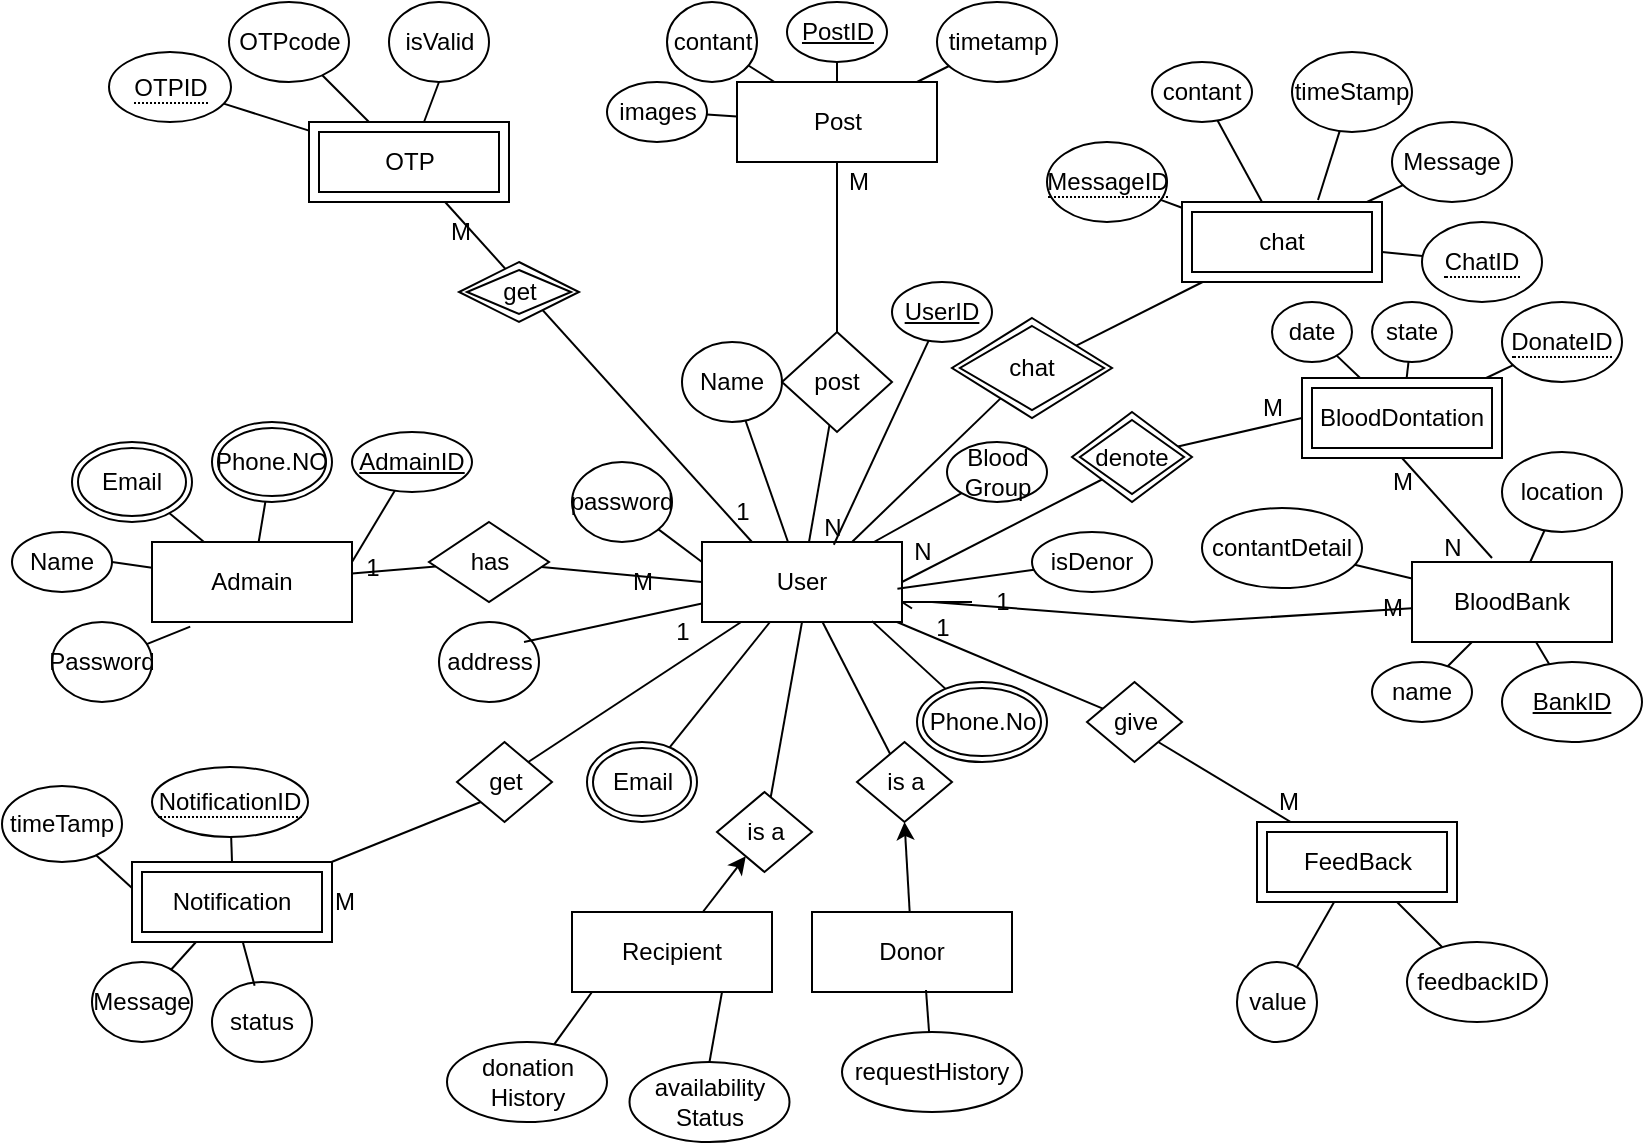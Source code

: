 <mxfile version="24.5.4" type="github">
  <diagram id="R2lEEEUBdFMjLlhIrx00" name="Page-1">
    <mxGraphModel dx="919" dy="446" grid="1" gridSize="10" guides="1" tooltips="1" connect="1" arrows="1" fold="1" page="1" pageScale="1" pageWidth="850" pageHeight="1100" math="0" shadow="0" extFonts="Permanent Marker^https://fonts.googleapis.com/css?family=Permanent+Marker">
      <root>
        <mxCell id="0" />
        <mxCell id="1" parent="0" />
        <mxCell id="QB1D0kBepASb9x_ZZ9DH-1" value="User" style="whiteSpace=wrap;html=1;align=center;" parent="1" vertex="1">
          <mxGeometry x="375" y="570" width="100" height="40" as="geometry" />
        </mxCell>
        <mxCell id="QB1D0kBepASb9x_ZZ9DH-2" value="Admain" style="whiteSpace=wrap;html=1;align=center;" parent="1" vertex="1">
          <mxGeometry x="100" y="570" width="100" height="40" as="geometry" />
        </mxCell>
        <mxCell id="QB1D0kBepASb9x_ZZ9DH-3" value="Donor" style="whiteSpace=wrap;html=1;align=center;" parent="1" vertex="1">
          <mxGeometry x="430" y="755" width="100" height="40" as="geometry" />
        </mxCell>
        <mxCell id="QB1D0kBepASb9x_ZZ9DH-4" value="Recipient" style="whiteSpace=wrap;html=1;align=center;" parent="1" vertex="1">
          <mxGeometry x="310" y="755" width="100" height="40" as="geometry" />
        </mxCell>
        <mxCell id="QB1D0kBepASb9x_ZZ9DH-5" value="OTP" style="shape=ext;margin=3;double=1;whiteSpace=wrap;html=1;align=center;" parent="1" vertex="1">
          <mxGeometry x="178.5" y="360" width="100" height="40" as="geometry" />
        </mxCell>
        <mxCell id="QB1D0kBepASb9x_ZZ9DH-7" value="Post" style="whiteSpace=wrap;html=1;align=center;" parent="1" vertex="1">
          <mxGeometry x="392.5" y="340" width="100" height="40" as="geometry" />
        </mxCell>
        <mxCell id="QB1D0kBepASb9x_ZZ9DH-8" value="BloodDontation" style="shape=ext;margin=3;double=1;whiteSpace=wrap;html=1;align=center;" parent="1" vertex="1">
          <mxGeometry x="675" y="488" width="100" height="40" as="geometry" />
        </mxCell>
        <mxCell id="QB1D0kBepASb9x_ZZ9DH-9" value="BloodBank" style="whiteSpace=wrap;html=1;align=center;" parent="1" vertex="1">
          <mxGeometry x="730" y="580" width="100" height="40" as="geometry" />
        </mxCell>
        <mxCell id="QB1D0kBepASb9x_ZZ9DH-12" value="UserID" style="ellipse;whiteSpace=wrap;html=1;align=center;fontStyle=4;" parent="1" vertex="1">
          <mxGeometry x="470" y="440" width="50" height="30" as="geometry" />
        </mxCell>
        <mxCell id="QB1D0kBepASb9x_ZZ9DH-13" value="address" style="ellipse;whiteSpace=wrap;html=1;align=center;" parent="1" vertex="1">
          <mxGeometry x="243.5" y="610" width="50" height="40" as="geometry" />
        </mxCell>
        <mxCell id="QB1D0kBepASb9x_ZZ9DH-14" value="password" style="ellipse;whiteSpace=wrap;html=1;align=center;" parent="1" vertex="1">
          <mxGeometry x="310" y="530" width="50" height="40" as="geometry" />
        </mxCell>
        <mxCell id="QB1D0kBepASb9x_ZZ9DH-15" value="Name" style="ellipse;whiteSpace=wrap;html=1;align=center;" parent="1" vertex="1">
          <mxGeometry x="365" y="470" width="50" height="40" as="geometry" />
        </mxCell>
        <mxCell id="QB1D0kBepASb9x_ZZ9DH-16" value="Phone.No" style="ellipse;shape=doubleEllipse;margin=3;whiteSpace=wrap;html=1;align=center;" parent="1" vertex="1">
          <mxGeometry x="482.5" y="640" width="65" height="40" as="geometry" />
        </mxCell>
        <mxCell id="QB1D0kBepASb9x_ZZ9DH-17" value="Email" style="ellipse;shape=doubleEllipse;margin=3;whiteSpace=wrap;html=1;align=center;" parent="1" vertex="1">
          <mxGeometry x="317.5" y="670" width="55" height="40" as="geometry" />
        </mxCell>
        <mxCell id="QB1D0kBepASb9x_ZZ9DH-18" value="isDenor" style="ellipse;whiteSpace=wrap;html=1;align=center;" parent="1" vertex="1">
          <mxGeometry x="540" y="565" width="60" height="30" as="geometry" />
        </mxCell>
        <mxCell id="QB1D0kBepASb9x_ZZ9DH-19" value="Blood&lt;br&gt;Group" style="ellipse;whiteSpace=wrap;html=1;align=center;" parent="1" vertex="1">
          <mxGeometry x="497.5" y="520" width="50" height="30" as="geometry" />
        </mxCell>
        <mxCell id="QB1D0kBepASb9x_ZZ9DH-20" value="has" style="shape=rhombus;perimeter=rhombusPerimeter;whiteSpace=wrap;html=1;align=center;" parent="1" vertex="1">
          <mxGeometry x="238.5" y="560" width="60" height="40" as="geometry" />
        </mxCell>
        <mxCell id="QB1D0kBepASb9x_ZZ9DH-21" value="" style="endArrow=none;html=1;rounded=0;entryX=0;entryY=0.5;entryDx=0;entryDy=0;" parent="1" source="QB1D0kBepASb9x_ZZ9DH-20" target="QB1D0kBepASb9x_ZZ9DH-1" edge="1">
          <mxGeometry relative="1" as="geometry">
            <mxPoint x="370" y="580" as="sourcePoint" />
            <mxPoint x="530" y="580" as="targetPoint" />
          </mxGeometry>
        </mxCell>
        <mxCell id="QB1D0kBepASb9x_ZZ9DH-22" value="" style="endArrow=none;html=1;rounded=0;" parent="1" source="QB1D0kBepASb9x_ZZ9DH-2" target="QB1D0kBepASb9x_ZZ9DH-20" edge="1">
          <mxGeometry relative="1" as="geometry">
            <mxPoint x="370" y="580" as="sourcePoint" />
            <mxPoint x="530" y="580" as="targetPoint" />
          </mxGeometry>
        </mxCell>
        <mxCell id="QB1D0kBepASb9x_ZZ9DH-23" value="" style="endArrow=none;html=1;rounded=0;entryX=0.25;entryY=0;entryDx=0;entryDy=0;" parent="1" source="QB1D0kBepASb9x_ZZ9DH-5" target="QB1D0kBepASb9x_ZZ9DH-1" edge="1">
          <mxGeometry relative="1" as="geometry">
            <mxPoint x="370" y="580" as="sourcePoint" />
            <mxPoint x="530" y="580" as="targetPoint" />
          </mxGeometry>
        </mxCell>
        <mxCell id="QB1D0kBepASb9x_ZZ9DH-24" value="" style="endArrow=none;html=1;rounded=0;" parent="1" source="QB1D0kBepASb9x_ZZ9DH-57" target="QB1D0kBepASb9x_ZZ9DH-7" edge="1">
          <mxGeometry relative="1" as="geometry">
            <mxPoint x="370" y="580" as="sourcePoint" />
            <mxPoint x="530" y="580" as="targetPoint" />
          </mxGeometry>
        </mxCell>
        <mxCell id="QB1D0kBepASb9x_ZZ9DH-25" value="" style="endArrow=none;html=1;rounded=0;" parent="1" source="EV8ZqtbG6k8P1l08Tk5u-41" target="EV8ZqtbG6k8P1l08Tk5u-40" edge="1">
          <mxGeometry relative="1" as="geometry">
            <mxPoint x="538.333" y="486.667" as="sourcePoint" />
            <mxPoint x="610" y="425" as="targetPoint" />
          </mxGeometry>
        </mxCell>
        <mxCell id="QB1D0kBepASb9x_ZZ9DH-26" value="" style="endArrow=none;html=1;rounded=0;entryX=1;entryY=0.5;entryDx=0;entryDy=0;exitX=0;exitY=1;exitDx=0;exitDy=0;" parent="1" source="EV8ZqtbG6k8P1l08Tk5u-15" target="QB1D0kBepASb9x_ZZ9DH-1" edge="1">
          <mxGeometry relative="1" as="geometry">
            <mxPoint x="370" y="580" as="sourcePoint" />
            <mxPoint x="530" y="580" as="targetPoint" />
          </mxGeometry>
        </mxCell>
        <mxCell id="QB1D0kBepASb9x_ZZ9DH-38" value="" style="endArrow=none;html=1;rounded=0;entryX=0;entryY=0.25;entryDx=0;entryDy=0;" parent="1" source="QB1D0kBepASb9x_ZZ9DH-14" target="QB1D0kBepASb9x_ZZ9DH-1" edge="1">
          <mxGeometry relative="1" as="geometry">
            <mxPoint x="80" y="510" as="sourcePoint" />
            <mxPoint x="240" y="510" as="targetPoint" />
          </mxGeometry>
        </mxCell>
        <mxCell id="QB1D0kBepASb9x_ZZ9DH-39" value="" style="endArrow=none;html=1;rounded=0;" parent="1" source="QB1D0kBepASb9x_ZZ9DH-1" target="QB1D0kBepASb9x_ZZ9DH-15" edge="1">
          <mxGeometry relative="1" as="geometry">
            <mxPoint x="370" y="580" as="sourcePoint" />
            <mxPoint x="530" y="580" as="targetPoint" />
          </mxGeometry>
        </mxCell>
        <mxCell id="QB1D0kBepASb9x_ZZ9DH-40" value="" style="endArrow=none;html=1;rounded=0;exitX=0.659;exitY=0.034;exitDx=0;exitDy=0;exitPerimeter=0;" parent="1" source="QB1D0kBepASb9x_ZZ9DH-1" target="QB1D0kBepASb9x_ZZ9DH-12" edge="1">
          <mxGeometry relative="1" as="geometry">
            <mxPoint x="370" y="580" as="sourcePoint" />
            <mxPoint x="530" y="580" as="targetPoint" />
          </mxGeometry>
        </mxCell>
        <mxCell id="QB1D0kBepASb9x_ZZ9DH-41" value="" style="endArrow=none;html=1;rounded=0;entryX=0.977;entryY=0.583;entryDx=0;entryDy=0;entryPerimeter=0;" parent="1" source="QB1D0kBepASb9x_ZZ9DH-18" target="QB1D0kBepASb9x_ZZ9DH-1" edge="1">
          <mxGeometry relative="1" as="geometry">
            <mxPoint x="370" y="580" as="sourcePoint" />
            <mxPoint x="530" y="580" as="targetPoint" />
          </mxGeometry>
        </mxCell>
        <mxCell id="QB1D0kBepASb9x_ZZ9DH-42" value="" style="endArrow=none;html=1;rounded=0;entryX=0.85;entryY=0.989;entryDx=0;entryDy=0;entryPerimeter=0;" parent="1" source="QB1D0kBepASb9x_ZZ9DH-16" target="QB1D0kBepASb9x_ZZ9DH-1" edge="1">
          <mxGeometry relative="1" as="geometry">
            <mxPoint x="370" y="580" as="sourcePoint" />
            <mxPoint x="530" y="580" as="targetPoint" />
          </mxGeometry>
        </mxCell>
        <mxCell id="QB1D0kBepASb9x_ZZ9DH-44" value="" style="endArrow=none;html=1;rounded=0;" parent="1" source="QB1D0kBepASb9x_ZZ9DH-1" target="QB1D0kBepASb9x_ZZ9DH-17" edge="1">
          <mxGeometry relative="1" as="geometry">
            <mxPoint x="370" y="580" as="sourcePoint" />
            <mxPoint x="530" y="580" as="targetPoint" />
          </mxGeometry>
        </mxCell>
        <mxCell id="QB1D0kBepASb9x_ZZ9DH-45" value="" style="endArrow=none;html=1;rounded=0;" parent="1" source="QB1D0kBepASb9x_ZZ9DH-1" edge="1">
          <mxGeometry relative="1" as="geometry">
            <mxPoint x="370" y="580" as="sourcePoint" />
            <mxPoint x="286" y="620" as="targetPoint" />
          </mxGeometry>
        </mxCell>
        <mxCell id="QB1D0kBepASb9x_ZZ9DH-46" value="Phone.NO" style="ellipse;shape=doubleEllipse;margin=3;whiteSpace=wrap;html=1;align=center;" parent="1" vertex="1">
          <mxGeometry x="130" y="510" width="60" height="40" as="geometry" />
        </mxCell>
        <mxCell id="QB1D0kBepASb9x_ZZ9DH-47" value="Email" style="ellipse;shape=doubleEllipse;margin=3;whiteSpace=wrap;html=1;align=center;" parent="1" vertex="1">
          <mxGeometry x="60" y="520" width="60" height="40" as="geometry" />
        </mxCell>
        <mxCell id="QB1D0kBepASb9x_ZZ9DH-48" value="" style="endArrow=none;html=1;rounded=0;" parent="1" source="QB1D0kBepASb9x_ZZ9DH-2" target="QB1D0kBepASb9x_ZZ9DH-47" edge="1">
          <mxGeometry relative="1" as="geometry">
            <mxPoint x="370" y="580" as="sourcePoint" />
            <mxPoint x="530" y="580" as="targetPoint" />
          </mxGeometry>
        </mxCell>
        <mxCell id="QB1D0kBepASb9x_ZZ9DH-49" value="" style="endArrow=none;html=1;rounded=0;" parent="1" source="QB1D0kBepASb9x_ZZ9DH-2" target="QB1D0kBepASb9x_ZZ9DH-46" edge="1">
          <mxGeometry relative="1" as="geometry">
            <mxPoint x="370" y="580" as="sourcePoint" />
            <mxPoint x="530" y="580" as="targetPoint" />
          </mxGeometry>
        </mxCell>
        <mxCell id="QB1D0kBepASb9x_ZZ9DH-50" value="AdmainID" style="ellipse;whiteSpace=wrap;html=1;align=center;fontStyle=4;" parent="1" vertex="1">
          <mxGeometry x="200" y="515" width="60" height="30" as="geometry" />
        </mxCell>
        <mxCell id="QB1D0kBepASb9x_ZZ9DH-51" value="" style="endArrow=none;html=1;rounded=0;exitX=1;exitY=0.25;exitDx=0;exitDy=0;" parent="1" source="QB1D0kBepASb9x_ZZ9DH-2" target="QB1D0kBepASb9x_ZZ9DH-50" edge="1">
          <mxGeometry relative="1" as="geometry">
            <mxPoint x="370" y="580" as="sourcePoint" />
            <mxPoint x="530" y="580" as="targetPoint" />
          </mxGeometry>
        </mxCell>
        <mxCell id="QB1D0kBepASb9x_ZZ9DH-52" value="Password" style="ellipse;whiteSpace=wrap;html=1;align=center;" parent="1" vertex="1">
          <mxGeometry x="50" y="610" width="50" height="40" as="geometry" />
        </mxCell>
        <mxCell id="QB1D0kBepASb9x_ZZ9DH-53" value="Name" style="ellipse;whiteSpace=wrap;html=1;align=center;" parent="1" vertex="1">
          <mxGeometry x="30" y="565" width="50" height="30" as="geometry" />
        </mxCell>
        <mxCell id="QB1D0kBepASb9x_ZZ9DH-55" value="" style="endArrow=none;html=1;rounded=0;" parent="1" source="QB1D0kBepASb9x_ZZ9DH-2" edge="1">
          <mxGeometry relative="1" as="geometry">
            <mxPoint x="370" y="580" as="sourcePoint" />
            <mxPoint x="80" y="580" as="targetPoint" />
          </mxGeometry>
        </mxCell>
        <mxCell id="QB1D0kBepASb9x_ZZ9DH-56" value="" style="endArrow=none;html=1;rounded=0;exitX=0.191;exitY=1.057;exitDx=0;exitDy=0;exitPerimeter=0;" parent="1" source="QB1D0kBepASb9x_ZZ9DH-2" target="QB1D0kBepASb9x_ZZ9DH-52" edge="1">
          <mxGeometry relative="1" as="geometry">
            <mxPoint x="370" y="580" as="sourcePoint" />
            <mxPoint x="530" y="580" as="targetPoint" />
          </mxGeometry>
        </mxCell>
        <mxCell id="QB1D0kBepASb9x_ZZ9DH-59" value="1" style="text;html=1;align=center;verticalAlign=middle;resizable=0;points=[];autosize=1;strokeColor=none;fillColor=none;" parent="1" vertex="1">
          <mxGeometry x="195" y="568" width="30" height="30" as="geometry" />
        </mxCell>
        <mxCell id="QB1D0kBepASb9x_ZZ9DH-60" value="M" style="text;html=1;align=center;verticalAlign=middle;resizable=0;points=[];autosize=1;strokeColor=none;fillColor=none;" parent="1" vertex="1">
          <mxGeometry x="330" y="575" width="30" height="30" as="geometry" />
        </mxCell>
        <mxCell id="QB1D0kBepASb9x_ZZ9DH-62" value="1" style="text;html=1;align=center;verticalAlign=middle;resizable=0;points=[];autosize=1;strokeColor=none;fillColor=none;" parent="1" vertex="1">
          <mxGeometry x="380" y="540" width="30" height="30" as="geometry" />
        </mxCell>
        <mxCell id="QB1D0kBepASb9x_ZZ9DH-63" value="" style="endArrow=none;html=1;rounded=0;entryX=0.25;entryY=0;entryDx=0;entryDy=0;" parent="1" source="QB1D0kBepASb9x_ZZ9DH-5" target="QB1D0kBepASb9x_ZZ9DH-61" edge="1">
          <mxGeometry relative="1" as="geometry">
            <mxPoint x="245.5" y="400" as="sourcePoint" />
            <mxPoint x="358.5" y="530" as="targetPoint" />
          </mxGeometry>
        </mxCell>
        <mxCell id="QB1D0kBepASb9x_ZZ9DH-61" value="M" style="text;html=1;align=center;verticalAlign=middle;resizable=0;points=[];autosize=1;strokeColor=none;fillColor=none;" parent="1" vertex="1">
          <mxGeometry x="238.5" y="400" width="30" height="30" as="geometry" />
        </mxCell>
        <mxCell id="QB1D0kBepASb9x_ZZ9DH-64" value="isValid" style="ellipse;whiteSpace=wrap;html=1;align=center;" parent="1" vertex="1">
          <mxGeometry x="218.5" y="300" width="50" height="40" as="geometry" />
        </mxCell>
        <mxCell id="QB1D0kBepASb9x_ZZ9DH-65" value="OTPcode" style="ellipse;whiteSpace=wrap;html=1;align=center;" parent="1" vertex="1">
          <mxGeometry x="138.5" y="300" width="60" height="40" as="geometry" />
        </mxCell>
        <mxCell id="QB1D0kBepASb9x_ZZ9DH-66" value="" style="endArrow=none;html=1;rounded=0;exitX=0.5;exitY=1;exitDx=0;exitDy=0;" parent="1" source="QB1D0kBepASb9x_ZZ9DH-64" target="QB1D0kBepASb9x_ZZ9DH-5" edge="1">
          <mxGeometry relative="1" as="geometry">
            <mxPoint x="198.5" y="460" as="sourcePoint" />
            <mxPoint x="358.5" y="460" as="targetPoint" />
          </mxGeometry>
        </mxCell>
        <mxCell id="QB1D0kBepASb9x_ZZ9DH-67" value="" style="endArrow=none;html=1;rounded=0;" parent="1" source="QB1D0kBepASb9x_ZZ9DH-65" target="QB1D0kBepASb9x_ZZ9DH-5" edge="1">
          <mxGeometry relative="1" as="geometry">
            <mxPoint x="198.5" y="460" as="sourcePoint" />
            <mxPoint x="358.5" y="460" as="targetPoint" />
          </mxGeometry>
        </mxCell>
        <mxCell id="QB1D0kBepASb9x_ZZ9DH-69" value="" style="endArrow=none;html=1;rounded=0;" parent="1" source="EV8ZqtbG6k8P1l08Tk5u-43" target="QB1D0kBepASb9x_ZZ9DH-5" edge="1">
          <mxGeometry relative="1" as="geometry">
            <mxPoint x="158.404" y="376.196" as="sourcePoint" />
            <mxPoint x="358.5" y="460" as="targetPoint" />
          </mxGeometry>
        </mxCell>
        <mxCell id="EV8ZqtbG6k8P1l08Tk5u-1" value="images" style="ellipse;whiteSpace=wrap;html=1;align=center;" parent="1" vertex="1">
          <mxGeometry x="327.5" y="340" width="50" height="30" as="geometry" />
        </mxCell>
        <mxCell id="EV8ZqtbG6k8P1l08Tk5u-2" value="timetamp" style="ellipse;whiteSpace=wrap;html=1;align=center;" parent="1" vertex="1">
          <mxGeometry x="492.5" y="300" width="60" height="40" as="geometry" />
        </mxCell>
        <mxCell id="EV8ZqtbG6k8P1l08Tk5u-3" value="contant" style="ellipse;whiteSpace=wrap;html=1;align=center;" parent="1" vertex="1">
          <mxGeometry x="357.5" y="300" width="45" height="40" as="geometry" />
        </mxCell>
        <mxCell id="EV8ZqtbG6k8P1l08Tk5u-4" value="PostID" style="ellipse;whiteSpace=wrap;html=1;align=center;fontStyle=4;" parent="1" vertex="1">
          <mxGeometry x="417.5" y="300" width="50" height="30" as="geometry" />
        </mxCell>
        <mxCell id="EV8ZqtbG6k8P1l08Tk5u-5" value="get" style="shape=rhombus;double=1;perimeter=rhombusPerimeter;whiteSpace=wrap;html=1;align=center;" parent="1" vertex="1">
          <mxGeometry x="253.5" y="430" width="60" height="30" as="geometry" />
        </mxCell>
        <mxCell id="EV8ZqtbG6k8P1l08Tk5u-6" value="" style="endArrow=none;html=1;rounded=0;" parent="1" source="QB1D0kBepASb9x_ZZ9DH-1" target="QB1D0kBepASb9x_ZZ9DH-57" edge="1">
          <mxGeometry relative="1" as="geometry">
            <mxPoint x="429" y="570" as="sourcePoint" />
            <mxPoint x="456" y="430" as="targetPoint" />
          </mxGeometry>
        </mxCell>
        <mxCell id="QB1D0kBepASb9x_ZZ9DH-57" value="post" style="shape=rhombus;perimeter=rhombusPerimeter;whiteSpace=wrap;html=1;align=center;" parent="1" vertex="1">
          <mxGeometry x="415" y="465" width="55" height="50" as="geometry" />
        </mxCell>
        <mxCell id="EV8ZqtbG6k8P1l08Tk5u-7" value="N" style="text;html=1;align=center;verticalAlign=middle;resizable=0;points=[];autosize=1;strokeColor=none;fillColor=none;" parent="1" vertex="1">
          <mxGeometry x="425" y="548" width="30" height="30" as="geometry" />
        </mxCell>
        <mxCell id="EV8ZqtbG6k8P1l08Tk5u-9" value="M" style="text;html=1;align=center;verticalAlign=middle;resizable=0;points=[];autosize=1;strokeColor=none;fillColor=none;" parent="1" vertex="1">
          <mxGeometry x="437.5" y="375" width="30" height="30" as="geometry" />
        </mxCell>
        <mxCell id="EV8ZqtbG6k8P1l08Tk5u-10" value="" style="endArrow=none;html=1;rounded=0;" parent="1" target="QB1D0kBepASb9x_ZZ9DH-7" edge="1" source="EV8ZqtbG6k8P1l08Tk5u-2">
          <mxGeometry relative="1" as="geometry">
            <mxPoint x="497.5" y="330" as="sourcePoint" />
            <mxPoint x="477.5" y="500" as="targetPoint" />
          </mxGeometry>
        </mxCell>
        <mxCell id="EV8ZqtbG6k8P1l08Tk5u-11" value="" style="endArrow=none;html=1;rounded=0;" parent="1" source="EV8ZqtbG6k8P1l08Tk5u-4" target="QB1D0kBepASb9x_ZZ9DH-7" edge="1">
          <mxGeometry relative="1" as="geometry">
            <mxPoint x="427.5" y="425" as="sourcePoint" />
            <mxPoint x="587.5" y="425" as="targetPoint" />
          </mxGeometry>
        </mxCell>
        <mxCell id="EV8ZqtbG6k8P1l08Tk5u-12" value="" style="endArrow=none;html=1;rounded=0;" parent="1" source="EV8ZqtbG6k8P1l08Tk5u-3" target="QB1D0kBepASb9x_ZZ9DH-7" edge="1">
          <mxGeometry relative="1" as="geometry">
            <mxPoint x="317.5" y="500" as="sourcePoint" />
            <mxPoint x="477.5" y="500" as="targetPoint" />
          </mxGeometry>
        </mxCell>
        <mxCell id="EV8ZqtbG6k8P1l08Tk5u-13" value="" style="endArrow=none;html=1;rounded=0;" parent="1" source="EV8ZqtbG6k8P1l08Tk5u-1" target="QB1D0kBepASb9x_ZZ9DH-7" edge="1">
          <mxGeometry relative="1" as="geometry">
            <mxPoint x="317.5" y="500" as="sourcePoint" />
            <mxPoint x="477.5" y="500" as="targetPoint" />
          </mxGeometry>
        </mxCell>
        <mxCell id="EV8ZqtbG6k8P1l08Tk5u-17" value="" style="endArrow=none;html=1;rounded=0;exitX=0;exitY=0.5;exitDx=0;exitDy=0;" parent="1" source="QB1D0kBepASb9x_ZZ9DH-8" target="EV8ZqtbG6k8P1l08Tk5u-15" edge="1">
          <mxGeometry relative="1" as="geometry">
            <mxPoint x="670" y="510" as="sourcePoint" />
            <mxPoint x="620" y="530" as="targetPoint" />
          </mxGeometry>
        </mxCell>
        <mxCell id="EV8ZqtbG6k8P1l08Tk5u-15" value="denote" style="shape=rhombus;double=1;perimeter=rhombusPerimeter;whiteSpace=wrap;html=1;align=center;" parent="1" vertex="1">
          <mxGeometry x="560" y="505" width="60" height="45" as="geometry" />
        </mxCell>
        <mxCell id="EV8ZqtbG6k8P1l08Tk5u-18" value="N" style="text;html=1;align=center;verticalAlign=middle;resizable=0;points=[];autosize=1;strokeColor=none;fillColor=none;" parent="1" vertex="1">
          <mxGeometry x="470" y="560" width="30" height="30" as="geometry" />
        </mxCell>
        <mxCell id="EV8ZqtbG6k8P1l08Tk5u-19" value="M" style="text;html=1;align=center;verticalAlign=middle;resizable=0;points=[];autosize=1;strokeColor=none;fillColor=none;" parent="1" vertex="1">
          <mxGeometry x="645" y="488" width="30" height="30" as="geometry" />
        </mxCell>
        <mxCell id="EV8ZqtbG6k8P1l08Tk5u-25" value="" style="endArrow=none;html=1;rounded=0;entryX=0.5;entryY=1;entryDx=0;entryDy=0;exitX=0.4;exitY=-0.05;exitDx=0;exitDy=0;exitPerimeter=0;" parent="1" source="QB1D0kBepASb9x_ZZ9DH-9" target="QB1D0kBepASb9x_ZZ9DH-8" edge="1">
          <mxGeometry relative="1" as="geometry">
            <mxPoint x="340" y="570" as="sourcePoint" />
            <mxPoint x="500" y="570" as="targetPoint" />
          </mxGeometry>
        </mxCell>
        <mxCell id="EV8ZqtbG6k8P1l08Tk5u-29" value="M" style="text;html=1;align=center;verticalAlign=middle;resizable=0;points=[];autosize=1;strokeColor=none;fillColor=none;" parent="1" vertex="1">
          <mxGeometry x="710" y="525" width="30" height="30" as="geometry" />
        </mxCell>
        <mxCell id="EV8ZqtbG6k8P1l08Tk5u-30" value="N" style="text;html=1;align=center;verticalAlign=middle;resizable=0;points=[];autosize=1;strokeColor=none;fillColor=none;" parent="1" vertex="1">
          <mxGeometry x="735" y="558" width="30" height="30" as="geometry" />
        </mxCell>
        <mxCell id="EV8ZqtbG6k8P1l08Tk5u-34" value="Message" style="ellipse;whiteSpace=wrap;html=1;align=center;" parent="1" vertex="1">
          <mxGeometry x="720" y="360" width="60" height="40" as="geometry" />
        </mxCell>
        <mxCell id="EV8ZqtbG6k8P1l08Tk5u-35" value="timeStamp" style="ellipse;whiteSpace=wrap;html=1;align=center;" parent="1" vertex="1">
          <mxGeometry x="670" y="325" width="60" height="40" as="geometry" />
        </mxCell>
        <mxCell id="EV8ZqtbG6k8P1l08Tk5u-36" value="contant" style="ellipse;whiteSpace=wrap;html=1;align=center;" parent="1" vertex="1">
          <mxGeometry x="600" y="330" width="50" height="30" as="geometry" />
        </mxCell>
        <mxCell id="EV8ZqtbG6k8P1l08Tk5u-39" value="" style="endArrow=none;html=1;rounded=0;exitX=0.75;exitY=0;exitDx=0;exitDy=0;" parent="1" source="QB1D0kBepASb9x_ZZ9DH-1" target="EV8ZqtbG6k8P1l08Tk5u-41" edge="1">
          <mxGeometry relative="1" as="geometry">
            <mxPoint x="450" y="570" as="sourcePoint" />
            <mxPoint x="498.333" y="506.667" as="targetPoint" />
          </mxGeometry>
        </mxCell>
        <mxCell id="EV8ZqtbG6k8P1l08Tk5u-40" value="chat" style="shape=ext;margin=3;double=1;whiteSpace=wrap;html=1;align=center;" parent="1" vertex="1">
          <mxGeometry x="615" y="400" width="100" height="40" as="geometry" />
        </mxCell>
        <mxCell id="EV8ZqtbG6k8P1l08Tk5u-42" value="" style="endArrow=none;html=1;rounded=0;exitX=0.75;exitY=0;exitDx=0;exitDy=0;" parent="1" target="EV8ZqtbG6k8P1l08Tk5u-41" edge="1">
          <mxGeometry relative="1" as="geometry">
            <mxPoint x="538.333" y="486.667" as="sourcePoint" />
            <mxPoint x="624" y="440" as="targetPoint" />
          </mxGeometry>
        </mxCell>
        <mxCell id="EV8ZqtbG6k8P1l08Tk5u-41" value="chat" style="shape=rhombus;double=1;perimeter=rhombusPerimeter;whiteSpace=wrap;html=1;align=center;" parent="1" vertex="1">
          <mxGeometry x="500" y="458" width="80" height="50" as="geometry" />
        </mxCell>
        <mxCell id="EV8ZqtbG6k8P1l08Tk5u-43" value="&lt;span style=&quot;border-bottom: 1px dotted&quot;&gt;OTPID&lt;/span&gt;" style="ellipse;whiteSpace=wrap;html=1;align=center;" parent="1" vertex="1">
          <mxGeometry x="78.5" y="325" width="61" height="35" as="geometry" />
        </mxCell>
        <mxCell id="EV8ZqtbG6k8P1l08Tk5u-45" value="&lt;span style=&quot;border-bottom: 1px dotted&quot;&gt;MessageID&lt;/span&gt;" style="ellipse;whiteSpace=wrap;html=1;align=center;" parent="1" vertex="1">
          <mxGeometry x="547.5" y="370" width="60" height="40" as="geometry" />
        </mxCell>
        <mxCell id="EV8ZqtbG6k8P1l08Tk5u-46" value="&lt;span style=&quot;border-bottom: 1px dotted&quot;&gt;ChatID&lt;/span&gt;" style="ellipse;whiteSpace=wrap;html=1;align=center;" parent="1" vertex="1">
          <mxGeometry x="735" y="410" width="60" height="40" as="geometry" />
        </mxCell>
        <mxCell id="EV8ZqtbG6k8P1l08Tk5u-49" value="" style="endArrow=none;html=1;rounded=0;" parent="1" source="EV8ZqtbG6k8P1l08Tk5u-45" target="EV8ZqtbG6k8P1l08Tk5u-40" edge="1">
          <mxGeometry relative="1" as="geometry">
            <mxPoint x="440" y="480" as="sourcePoint" />
            <mxPoint x="600" y="480" as="targetPoint" />
          </mxGeometry>
        </mxCell>
        <mxCell id="EV8ZqtbG6k8P1l08Tk5u-50" value="" style="endArrow=none;html=1;rounded=0;" parent="1" source="EV8ZqtbG6k8P1l08Tk5u-46" target="EV8ZqtbG6k8P1l08Tk5u-40" edge="1">
          <mxGeometry relative="1" as="geometry">
            <mxPoint x="440" y="480" as="sourcePoint" />
            <mxPoint x="600" y="480" as="targetPoint" />
          </mxGeometry>
        </mxCell>
        <mxCell id="EV8ZqtbG6k8P1l08Tk5u-51" value="" style="endArrow=none;html=1;rounded=0;" parent="1" source="EV8ZqtbG6k8P1l08Tk5u-34" target="EV8ZqtbG6k8P1l08Tk5u-40" edge="1">
          <mxGeometry relative="1" as="geometry">
            <mxPoint x="440" y="480" as="sourcePoint" />
            <mxPoint x="600" y="480" as="targetPoint" />
          </mxGeometry>
        </mxCell>
        <mxCell id="EV8ZqtbG6k8P1l08Tk5u-52" value="" style="endArrow=none;html=1;rounded=0;entryX=0.68;entryY=-0.025;entryDx=0;entryDy=0;entryPerimeter=0;" parent="1" source="EV8ZqtbG6k8P1l08Tk5u-35" target="EV8ZqtbG6k8P1l08Tk5u-40" edge="1">
          <mxGeometry relative="1" as="geometry">
            <mxPoint x="440" y="480" as="sourcePoint" />
            <mxPoint x="600" y="480" as="targetPoint" />
          </mxGeometry>
        </mxCell>
        <mxCell id="EV8ZqtbG6k8P1l08Tk5u-53" value="" style="endArrow=none;html=1;rounded=0;entryX=0.4;entryY=0;entryDx=0;entryDy=0;entryPerimeter=0;" parent="1" source="EV8ZqtbG6k8P1l08Tk5u-36" target="EV8ZqtbG6k8P1l08Tk5u-40" edge="1">
          <mxGeometry relative="1" as="geometry">
            <mxPoint x="440" y="480" as="sourcePoint" />
            <mxPoint x="600" y="480" as="targetPoint" />
          </mxGeometry>
        </mxCell>
        <mxCell id="EV8ZqtbG6k8P1l08Tk5u-55" value="BankID" style="ellipse;whiteSpace=wrap;html=1;align=center;fontStyle=4;" parent="1" vertex="1">
          <mxGeometry x="775" y="630" width="70" height="40" as="geometry" />
        </mxCell>
        <mxCell id="EV8ZqtbG6k8P1l08Tk5u-56" value="contantDetail" style="ellipse;whiteSpace=wrap;html=1;align=center;" parent="1" vertex="1">
          <mxGeometry x="625" y="553" width="80" height="40" as="geometry" />
        </mxCell>
        <mxCell id="EV8ZqtbG6k8P1l08Tk5u-57" value="location" style="ellipse;whiteSpace=wrap;html=1;align=center;" parent="1" vertex="1">
          <mxGeometry x="775" y="525" width="60" height="40" as="geometry" />
        </mxCell>
        <mxCell id="EV8ZqtbG6k8P1l08Tk5u-58" value="name" style="ellipse;whiteSpace=wrap;html=1;align=center;" parent="1" vertex="1">
          <mxGeometry x="710" y="630" width="50" height="30" as="geometry" />
        </mxCell>
        <mxCell id="EV8ZqtbG6k8P1l08Tk5u-59" style="edgeStyle=orthogonalEdgeStyle;rounded=0;orthogonalLoop=1;jettySize=auto;html=1;exitX=0.5;exitY=1;exitDx=0;exitDy=0;" parent="1" source="QB1D0kBepASb9x_ZZ9DH-9" target="QB1D0kBepASb9x_ZZ9DH-9" edge="1">
          <mxGeometry relative="1" as="geometry" />
        </mxCell>
        <mxCell id="EV8ZqtbG6k8P1l08Tk5u-63" value="" style="endArrow=none;html=1;rounded=0;" parent="1" source="QB1D0kBepASb9x_ZZ9DH-9" target="EV8ZqtbG6k8P1l08Tk5u-57" edge="1">
          <mxGeometry relative="1" as="geometry">
            <mxPoint x="440" y="600" as="sourcePoint" />
            <mxPoint x="600" y="600" as="targetPoint" />
          </mxGeometry>
        </mxCell>
        <mxCell id="EV8ZqtbG6k8P1l08Tk5u-64" value="" style="endArrow=none;html=1;rounded=0;" parent="1" source="EV8ZqtbG6k8P1l08Tk5u-55" target="QB1D0kBepASb9x_ZZ9DH-9" edge="1">
          <mxGeometry relative="1" as="geometry">
            <mxPoint x="440" y="600" as="sourcePoint" />
            <mxPoint x="600" y="600" as="targetPoint" />
          </mxGeometry>
        </mxCell>
        <mxCell id="EV8ZqtbG6k8P1l08Tk5u-65" value="" style="endArrow=none;html=1;rounded=0;" parent="1" source="EV8ZqtbG6k8P1l08Tk5u-58" target="QB1D0kBepASb9x_ZZ9DH-9" edge="1">
          <mxGeometry relative="1" as="geometry">
            <mxPoint x="440" y="600" as="sourcePoint" />
            <mxPoint x="600" y="600" as="targetPoint" />
          </mxGeometry>
        </mxCell>
        <mxCell id="EV8ZqtbG6k8P1l08Tk5u-66" value="" style="endArrow=none;html=1;rounded=0;" parent="1" source="EV8ZqtbG6k8P1l08Tk5u-56" target="QB1D0kBepASb9x_ZZ9DH-9" edge="1">
          <mxGeometry relative="1" as="geometry">
            <mxPoint x="440" y="600" as="sourcePoint" />
            <mxPoint x="600" y="600" as="targetPoint" />
          </mxGeometry>
        </mxCell>
        <mxCell id="EV8ZqtbG6k8P1l08Tk5u-67" value="FeedBack" style="shape=ext;margin=3;double=1;whiteSpace=wrap;html=1;align=center;" parent="1" vertex="1">
          <mxGeometry x="652.5" y="710" width="100" height="40" as="geometry" />
        </mxCell>
        <mxCell id="EV8ZqtbG6k8P1l08Tk5u-68" value="feedbackID" style="ellipse;whiteSpace=wrap;html=1;align=center;" parent="1" vertex="1">
          <mxGeometry x="727.5" y="770" width="70" height="40" as="geometry" />
        </mxCell>
        <mxCell id="EV8ZqtbG6k8P1l08Tk5u-69" value="value" style="ellipse;whiteSpace=wrap;html=1;align=center;" parent="1" vertex="1">
          <mxGeometry x="642.5" y="780" width="40" height="40" as="geometry" />
        </mxCell>
        <mxCell id="EV8ZqtbG6k8P1l08Tk5u-70" value="" style="endArrow=none;html=1;rounded=0;" parent="1" target="QB1D0kBepASb9x_ZZ9DH-9" edge="1">
          <mxGeometry relative="1" as="geometry">
            <mxPoint x="490" y="600" as="sourcePoint" />
            <mxPoint x="600" y="630" as="targetPoint" />
            <Array as="points">
              <mxPoint x="620" y="610" />
            </Array>
          </mxGeometry>
        </mxCell>
        <mxCell id="EV8ZqtbG6k8P1l08Tk5u-71" value="M" style="text;html=1;align=center;verticalAlign=middle;resizable=0;points=[];autosize=1;strokeColor=none;fillColor=none;" parent="1" vertex="1">
          <mxGeometry x="705" y="588" width="30" height="30" as="geometry" />
        </mxCell>
        <mxCell id="EV8ZqtbG6k8P1l08Tk5u-74" value="" style="endArrow=none;html=1;rounded=0;exitX=0;exitY=1;exitDx=0;exitDy=0;" parent="1" source="QB1D0kBepASb9x_ZZ9DH-19" target="QB1D0kBepASb9x_ZZ9DH-1" edge="1">
          <mxGeometry relative="1" as="geometry">
            <mxPoint x="440" y="630" as="sourcePoint" />
            <mxPoint x="600" y="630" as="targetPoint" />
          </mxGeometry>
        </mxCell>
        <mxCell id="EV8ZqtbG6k8P1l08Tk5u-75" value="" style="endArrow=none;html=1;rounded=0;" parent="1" source="EV8ZqtbG6k8P1l08Tk5u-69" target="EV8ZqtbG6k8P1l08Tk5u-67" edge="1">
          <mxGeometry relative="1" as="geometry">
            <mxPoint x="435" y="695" as="sourcePoint" />
            <mxPoint x="595" y="695" as="targetPoint" />
          </mxGeometry>
        </mxCell>
        <mxCell id="EV8ZqtbG6k8P1l08Tk5u-76" value="" style="endArrow=none;html=1;rounded=0;" parent="1" source="EV8ZqtbG6k8P1l08Tk5u-68" target="EV8ZqtbG6k8P1l08Tk5u-67" edge="1">
          <mxGeometry relative="1" as="geometry">
            <mxPoint x="435" y="695" as="sourcePoint" />
            <mxPoint x="595" y="695" as="targetPoint" />
          </mxGeometry>
        </mxCell>
        <mxCell id="EV8ZqtbG6k8P1l08Tk5u-78" value="date" style="ellipse;whiteSpace=wrap;html=1;align=center;" parent="1" vertex="1">
          <mxGeometry x="660" y="450" width="40" height="30" as="geometry" />
        </mxCell>
        <mxCell id="EV8ZqtbG6k8P1l08Tk5u-79" value="state" style="ellipse;whiteSpace=wrap;html=1;align=center;" parent="1" vertex="1">
          <mxGeometry x="710" y="450" width="40" height="30" as="geometry" />
        </mxCell>
        <mxCell id="EV8ZqtbG6k8P1l08Tk5u-80" value="" style="endArrow=none;html=1;rounded=0;" parent="1" source="QB1D0kBepASb9x_ZZ9DH-8" target="EV8ZqtbG6k8P1l08Tk5u-83" edge="1">
          <mxGeometry relative="1" as="geometry">
            <mxPoint x="440" y="510" as="sourcePoint" />
            <mxPoint x="600" y="510" as="targetPoint" />
          </mxGeometry>
        </mxCell>
        <mxCell id="EV8ZqtbG6k8P1l08Tk5u-81" value="" style="endArrow=none;html=1;rounded=0;" parent="1" source="QB1D0kBepASb9x_ZZ9DH-8" target="EV8ZqtbG6k8P1l08Tk5u-79" edge="1">
          <mxGeometry relative="1" as="geometry">
            <mxPoint x="440" y="510" as="sourcePoint" />
            <mxPoint x="600" y="510" as="targetPoint" />
          </mxGeometry>
        </mxCell>
        <mxCell id="EV8ZqtbG6k8P1l08Tk5u-82" value="" style="endArrow=none;html=1;rounded=0;" parent="1" source="QB1D0kBepASb9x_ZZ9DH-8" target="EV8ZqtbG6k8P1l08Tk5u-78" edge="1">
          <mxGeometry relative="1" as="geometry">
            <mxPoint x="440" y="510" as="sourcePoint" />
            <mxPoint x="600" y="510" as="targetPoint" />
          </mxGeometry>
        </mxCell>
        <mxCell id="EV8ZqtbG6k8P1l08Tk5u-83" value="&lt;span style=&quot;border-bottom: 1px dotted&quot;&gt;DonateID&lt;/span&gt;" style="ellipse;whiteSpace=wrap;html=1;align=center;" parent="1" vertex="1">
          <mxGeometry x="775" y="450" width="60" height="40" as="geometry" />
        </mxCell>
        <mxCell id="EV8ZqtbG6k8P1l08Tk5u-84" value="Notification" style="shape=ext;margin=3;double=1;whiteSpace=wrap;html=1;align=center;" parent="1" vertex="1">
          <mxGeometry x="90" y="730" width="100" height="40" as="geometry" />
        </mxCell>
        <mxCell id="EV8ZqtbG6k8P1l08Tk5u-85" value="" style="endArrow=none;html=1;rounded=0;exitX=1;exitY=0;exitDx=0;exitDy=0;" parent="1" source="WxoyU-_LS03TnoKLufY0-20" target="QB1D0kBepASb9x_ZZ9DH-1" edge="1">
          <mxGeometry relative="1" as="geometry">
            <mxPoint x="280" y="680" as="sourcePoint" />
            <mxPoint x="378" y="620.0" as="targetPoint" />
          </mxGeometry>
        </mxCell>
        <mxCell id="EV8ZqtbG6k8P1l08Tk5u-86" value="&lt;span style=&quot;border-bottom: 1px dotted&quot;&gt;NotificationID&lt;/span&gt;" style="ellipse;whiteSpace=wrap;html=1;align=center;" parent="1" vertex="1">
          <mxGeometry x="100" y="682.5" width="78" height="35" as="geometry" />
        </mxCell>
        <mxCell id="EV8ZqtbG6k8P1l08Tk5u-87" value="status" style="ellipse;whiteSpace=wrap;html=1;align=center;" parent="1" vertex="1">
          <mxGeometry x="130" y="790" width="50" height="40" as="geometry" />
        </mxCell>
        <mxCell id="EV8ZqtbG6k8P1l08Tk5u-88" value="timeTamp" style="ellipse;whiteSpace=wrap;html=1;align=center;" parent="1" vertex="1">
          <mxGeometry x="25" y="692" width="60" height="38" as="geometry" />
        </mxCell>
        <mxCell id="EV8ZqtbG6k8P1l08Tk5u-89" value="Message" style="ellipse;whiteSpace=wrap;html=1;align=center;" parent="1" vertex="1">
          <mxGeometry x="70" y="780" width="50" height="40" as="geometry" />
        </mxCell>
        <mxCell id="EV8ZqtbG6k8P1l08Tk5u-90" value="" style="endArrow=none;html=1;rounded=0;entryX=0.5;entryY=0;entryDx=0;entryDy=0;" parent="1" source="EV8ZqtbG6k8P1l08Tk5u-86" target="EV8ZqtbG6k8P1l08Tk5u-84" edge="1">
          <mxGeometry relative="1" as="geometry">
            <mxPoint x="170" y="670" as="sourcePoint" />
            <mxPoint x="330" y="670" as="targetPoint" />
          </mxGeometry>
        </mxCell>
        <mxCell id="EV8ZqtbG6k8P1l08Tk5u-91" value="1" style="text;html=1;align=center;verticalAlign=middle;resizable=0;points=[];autosize=1;strokeColor=none;fillColor=none;" parent="1" vertex="1">
          <mxGeometry x="350" y="600" width="30" height="30" as="geometry" />
        </mxCell>
        <mxCell id="EV8ZqtbG6k8P1l08Tk5u-92" value="M" style="text;html=1;align=center;verticalAlign=middle;resizable=0;points=[];autosize=1;strokeColor=none;fillColor=none;" parent="1" vertex="1">
          <mxGeometry x="181" y="735" width="30" height="30" as="geometry" />
        </mxCell>
        <mxCell id="EV8ZqtbG6k8P1l08Tk5u-93" value="" style="endArrow=none;html=1;rounded=0;exitX=1;exitY=0.75;exitDx=0;exitDy=0;" parent="1" source="QB1D0kBepASb9x_ZZ9DH-1" target="EV8ZqtbG6k8P1l08Tk5u-72" edge="1">
          <mxGeometry relative="1" as="geometry">
            <mxPoint x="475" y="600" as="sourcePoint" />
            <mxPoint x="730" y="600" as="targetPoint" />
          </mxGeometry>
        </mxCell>
        <mxCell id="EV8ZqtbG6k8P1l08Tk5u-72" value="1" style="text;html=1;align=center;verticalAlign=middle;resizable=0;points=[];autosize=1;strokeColor=none;fillColor=none;" parent="1" vertex="1">
          <mxGeometry x="510" y="585" width="30" height="30" as="geometry" />
        </mxCell>
        <mxCell id="EV8ZqtbG6k8P1l08Tk5u-96" value="" style="endArrow=none;html=1;rounded=0;exitX=1;exitY=0.75;exitDx=0;exitDy=0;" parent="1" source="QB1D0kBepASb9x_ZZ9DH-1" target="EV8ZqtbG6k8P1l08Tk5u-95" edge="1">
          <mxGeometry relative="1" as="geometry">
            <mxPoint x="475" y="600" as="sourcePoint" />
            <mxPoint x="617" y="670" as="targetPoint" />
          </mxGeometry>
        </mxCell>
        <mxCell id="EV8ZqtbG6k8P1l08Tk5u-95" value="1" style="text;html=1;align=center;verticalAlign=middle;resizable=0;points=[];autosize=1;strokeColor=none;fillColor=none;" parent="1" vertex="1">
          <mxGeometry x="480" y="598" width="30" height="30" as="geometry" />
        </mxCell>
        <mxCell id="EV8ZqtbG6k8P1l08Tk5u-98" value="" style="endArrow=none;html=1;rounded=0;" parent="1" source="QB1D0kBepASb9x_ZZ9DH-1" target="WxoyU-_LS03TnoKLufY0-14" edge="1">
          <mxGeometry relative="1" as="geometry">
            <mxPoint x="480" y="596.99" as="sourcePoint" />
            <mxPoint x="719.2" y="715" as="targetPoint" />
          </mxGeometry>
        </mxCell>
        <mxCell id="EV8ZqtbG6k8P1l08Tk5u-97" value="M" style="text;html=1;align=center;verticalAlign=middle;resizable=0;points=[];autosize=1;strokeColor=none;fillColor=none;" parent="1" vertex="1">
          <mxGeometry x="652.5" y="685" width="30" height="30" as="geometry" />
        </mxCell>
        <mxCell id="EV8ZqtbG6k8P1l08Tk5u-99" value="donation&lt;br&gt;History" style="ellipse;whiteSpace=wrap;html=1;align=center;" parent="1" vertex="1">
          <mxGeometry x="247.5" y="820" width="80" height="40" as="geometry" />
        </mxCell>
        <mxCell id="EV8ZqtbG6k8P1l08Tk5u-100" value="availability&lt;br&gt;Status" style="ellipse;whiteSpace=wrap;html=1;align=center;" parent="1" vertex="1">
          <mxGeometry x="338.75" y="830" width="80" height="40" as="geometry" />
        </mxCell>
        <mxCell id="EV8ZqtbG6k8P1l08Tk5u-101" value="requestHistory" style="ellipse;whiteSpace=wrap;html=1;align=center;" parent="1" vertex="1">
          <mxGeometry x="445" y="815" width="90" height="40" as="geometry" />
        </mxCell>
        <mxCell id="EV8ZqtbG6k8P1l08Tk5u-102" value="" style="endArrow=none;html=1;rounded=0;entryX=0.57;entryY=0.975;entryDx=0;entryDy=0;entryPerimeter=0;" parent="1" source="EV8ZqtbG6k8P1l08Tk5u-101" target="QB1D0kBepASb9x_ZZ9DH-3" edge="1">
          <mxGeometry relative="1" as="geometry">
            <mxPoint x="340" y="705" as="sourcePoint" />
            <mxPoint x="500" y="705" as="targetPoint" />
          </mxGeometry>
        </mxCell>
        <mxCell id="EV8ZqtbG6k8P1l08Tk5u-103" value="" style="endArrow=none;html=1;rounded=0;entryX=0.75;entryY=1;entryDx=0;entryDy=0;exitX=0.5;exitY=0;exitDx=0;exitDy=0;" parent="1" source="EV8ZqtbG6k8P1l08Tk5u-100" target="QB1D0kBepASb9x_ZZ9DH-4" edge="1">
          <mxGeometry relative="1" as="geometry">
            <mxPoint x="380.502" y="830.025" as="sourcePoint" />
            <mxPoint x="502.5" y="680" as="targetPoint" />
          </mxGeometry>
        </mxCell>
        <mxCell id="EV8ZqtbG6k8P1l08Tk5u-104" value="" style="endArrow=none;html=1;rounded=0;entryX=0.1;entryY=1;entryDx=0;entryDy=0;entryPerimeter=0;" parent="1" source="EV8ZqtbG6k8P1l08Tk5u-99" target="QB1D0kBepASb9x_ZZ9DH-4" edge="1">
          <mxGeometry relative="1" as="geometry">
            <mxPoint x="342.5" y="680" as="sourcePoint" />
            <mxPoint x="502.5" y="680" as="targetPoint" />
          </mxGeometry>
        </mxCell>
        <mxCell id="WxoyU-_LS03TnoKLufY0-1" value="" style="endArrow=none;html=1;rounded=0;exitX=0.426;exitY=0.046;exitDx=0;exitDy=0;exitPerimeter=0;" edge="1" parent="1" source="EV8ZqtbG6k8P1l08Tk5u-87" target="EV8ZqtbG6k8P1l08Tk5u-84">
          <mxGeometry width="50" height="50" relative="1" as="geometry">
            <mxPoint x="160" y="800" as="sourcePoint" />
            <mxPoint x="210" y="750" as="targetPoint" />
          </mxGeometry>
        </mxCell>
        <mxCell id="WxoyU-_LS03TnoKLufY0-2" value="" style="endArrow=none;html=1;rounded=0;" edge="1" parent="1" source="EV8ZqtbG6k8P1l08Tk5u-89" target="EV8ZqtbG6k8P1l08Tk5u-84">
          <mxGeometry width="50" height="50" relative="1" as="geometry">
            <mxPoint x="160" y="800" as="sourcePoint" />
            <mxPoint x="210" y="750" as="targetPoint" />
          </mxGeometry>
        </mxCell>
        <mxCell id="WxoyU-_LS03TnoKLufY0-3" value="" style="endArrow=none;html=1;rounded=0;" edge="1" parent="1" source="EV8ZqtbG6k8P1l08Tk5u-84" target="EV8ZqtbG6k8P1l08Tk5u-88">
          <mxGeometry width="50" height="50" relative="1" as="geometry">
            <mxPoint x="160" y="800" as="sourcePoint" />
            <mxPoint x="84.41" y="742.748" as="targetPoint" />
            <Array as="points">
              <mxPoint x="90" y="743" />
            </Array>
          </mxGeometry>
        </mxCell>
        <mxCell id="WxoyU-_LS03TnoKLufY0-6" value="is a" style="shape=rhombus;perimeter=rhombusPerimeter;whiteSpace=wrap;html=1;align=center;" vertex="1" parent="1">
          <mxGeometry x="452.5" y="670" width="47.5" height="40" as="geometry" />
        </mxCell>
        <mxCell id="WxoyU-_LS03TnoKLufY0-7" value="" style="endArrow=none;html=1;rounded=0;" edge="1" parent="1" source="QB1D0kBepASb9x_ZZ9DH-1" target="WxoyU-_LS03TnoKLufY0-6">
          <mxGeometry relative="1" as="geometry">
            <mxPoint x="420" y="700" as="sourcePoint" />
            <mxPoint x="580" y="700" as="targetPoint" />
          </mxGeometry>
        </mxCell>
        <mxCell id="WxoyU-_LS03TnoKLufY0-8" value="" style="endArrow=classic;html=1;rounded=0;entryX=0.5;entryY=1;entryDx=0;entryDy=0;" edge="1" parent="1" source="QB1D0kBepASb9x_ZZ9DH-3" target="WxoyU-_LS03TnoKLufY0-6">
          <mxGeometry width="50" height="50" relative="1" as="geometry">
            <mxPoint x="470" y="720" as="sourcePoint" />
            <mxPoint x="520" y="670" as="targetPoint" />
          </mxGeometry>
        </mxCell>
        <mxCell id="WxoyU-_LS03TnoKLufY0-9" value="" style="endArrow=none;html=1;rounded=0;exitX=0.5;exitY=1;exitDx=0;exitDy=0;" edge="1" parent="1" source="QB1D0kBepASb9x_ZZ9DH-1" target="WxoyU-_LS03TnoKLufY0-10">
          <mxGeometry relative="1" as="geometry">
            <mxPoint x="445" y="620" as="sourcePoint" />
            <mxPoint x="400" y="690" as="targetPoint" />
          </mxGeometry>
        </mxCell>
        <mxCell id="WxoyU-_LS03TnoKLufY0-10" value="is a" style="shape=rhombus;perimeter=rhombusPerimeter;whiteSpace=wrap;html=1;align=center;" vertex="1" parent="1">
          <mxGeometry x="382.5" y="695" width="47.5" height="40" as="geometry" />
        </mxCell>
        <mxCell id="WxoyU-_LS03TnoKLufY0-14" value="give" style="shape=rhombus;perimeter=rhombusPerimeter;whiteSpace=wrap;html=1;align=center;" vertex="1" parent="1">
          <mxGeometry x="567.5" y="640" width="47.5" height="40" as="geometry" />
        </mxCell>
        <mxCell id="WxoyU-_LS03TnoKLufY0-16" value="" style="endArrow=classic;html=1;rounded=0;" edge="1" parent="1" source="QB1D0kBepASb9x_ZZ9DH-4" target="WxoyU-_LS03TnoKLufY0-10">
          <mxGeometry width="50" height="50" relative="1" as="geometry">
            <mxPoint x="489" y="765" as="sourcePoint" />
            <mxPoint x="486" y="720" as="targetPoint" />
          </mxGeometry>
        </mxCell>
        <mxCell id="WxoyU-_LS03TnoKLufY0-18" value="" style="endArrow=none;html=1;rounded=0;entryX=1;entryY=1;entryDx=0;entryDy=0;" edge="1" parent="1" source="EV8ZqtbG6k8P1l08Tk5u-67" target="WxoyU-_LS03TnoKLufY0-14">
          <mxGeometry relative="1" as="geometry">
            <mxPoint x="483" y="620" as="sourcePoint" />
            <mxPoint x="585" y="663" as="targetPoint" />
          </mxGeometry>
        </mxCell>
        <mxCell id="WxoyU-_LS03TnoKLufY0-20" value="get" style="shape=rhombus;perimeter=rhombusPerimeter;whiteSpace=wrap;html=1;align=center;" vertex="1" parent="1">
          <mxGeometry x="252.5" y="670" width="47.5" height="40" as="geometry" />
        </mxCell>
        <mxCell id="WxoyU-_LS03TnoKLufY0-24" value="" style="endArrow=none;html=1;rounded=0;exitX=0;exitY=1;exitDx=0;exitDy=0;" edge="1" parent="1" source="WxoyU-_LS03TnoKLufY0-20" target="EV8ZqtbG6k8P1l08Tk5u-84">
          <mxGeometry relative="1" as="geometry">
            <mxPoint x="260" y="710" as="sourcePoint" />
            <mxPoint x="404" y="620" as="targetPoint" />
            <Array as="points" />
          </mxGeometry>
        </mxCell>
      </root>
    </mxGraphModel>
  </diagram>
</mxfile>
